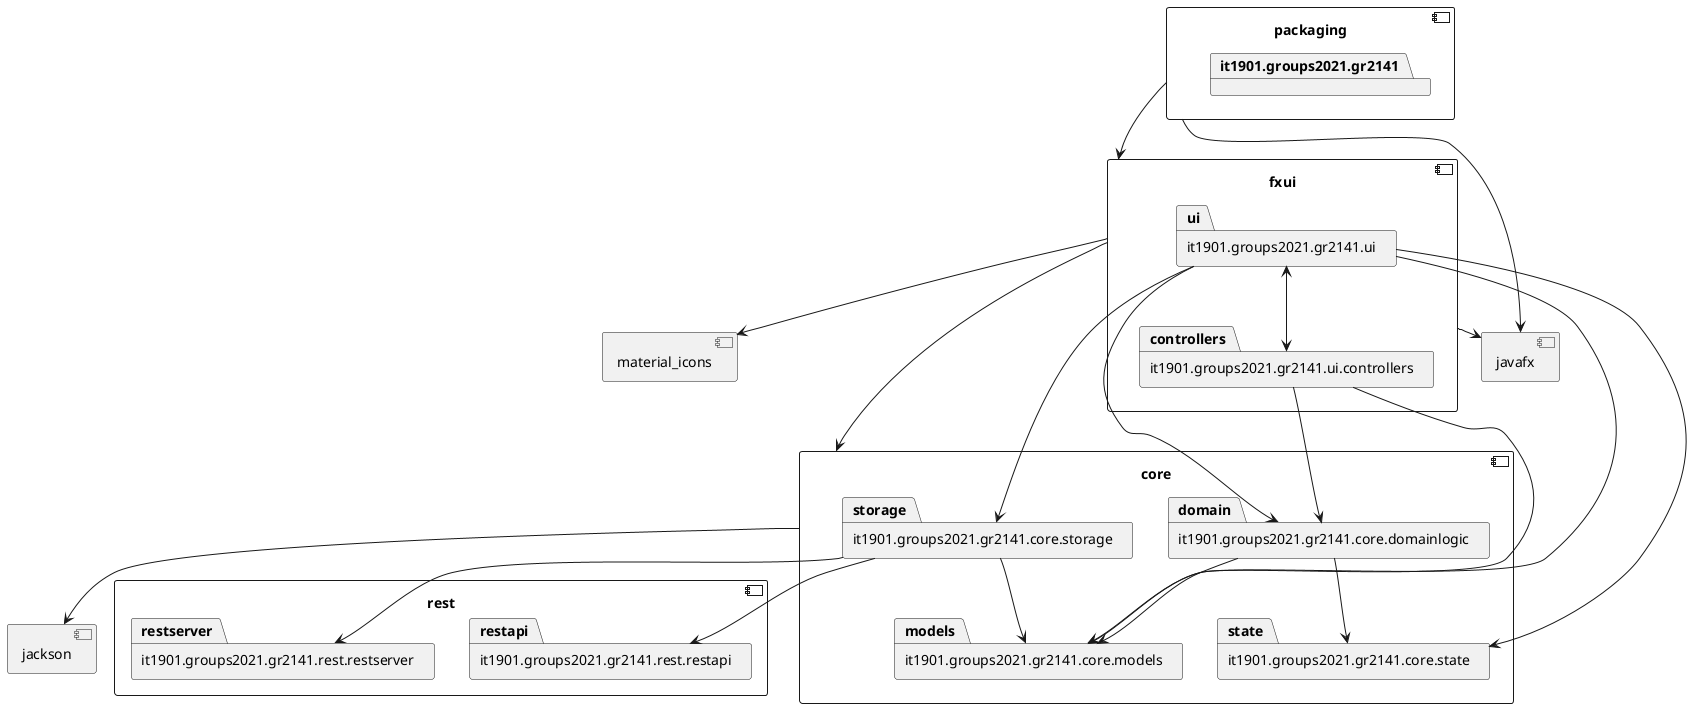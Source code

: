 @startuml
component core{
    package it1901.groups2021.gr2141.core.models as models
    
    package it1901.groups2021.gr2141.core.storage as storage

    package it1901.groups2021.gr2141.core.domainlogic as domain

    package it1901.groups2021.gr2141.core.state as state
}

component rest{
    package it1901.groups2021.gr2141.rest.restapi as restapi

    package it1901.groups2021.gr2141.rest.restserver as restserver
}

component fxui{
    package it1901.groups2021.gr2141.ui as ui

    package it1901.groups2021.gr2141.ui.controllers as controllers
}

component packaging{
    package it1901.groups2021.gr2141
}

fxui -[hidden]d--> core

fxui --> javafx
fxui --> core
packaging --> javafx
packaging --> fxui
fxui --> material_icons
core --> jackson
ui --> state
ui --> domain
ui <--> controllers
controllers --> models
domain --> models
domain --> state


component javafx {
}
component jackson{
}
component material_icons {
}


controllers --> domain
storage --> models
ui --> models
ui --> storage
storage --> restserver
storage --> restapi
@enduml